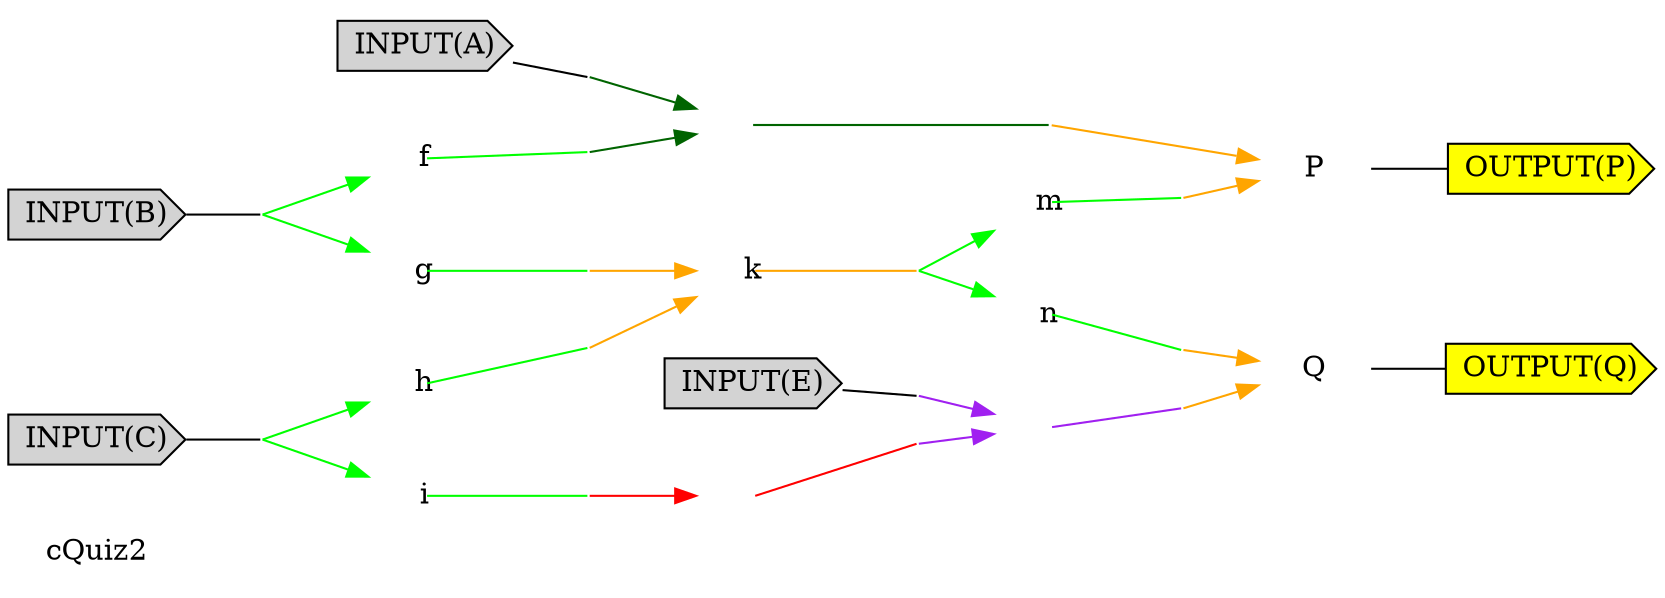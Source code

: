 digraph a
{
	//4 Inputs
	//2 Outputs
	//12 Gates
	overlap = false;
	rankdir = LR;
	splines = false;
	"cQuiz2" [color = invis]
	A [label = "INPUT(A)" shape = cds style = filled]
	OA [label = "", fixedsize="false", width=0, height=0, shape=none]
	A -> OA [arrowhead=none]
	B [label = "INPUT(B)" shape = cds style = filled]
	OB [label = "", fixedsize="false", width=0, height=0, shape=none]
	B -> OB [arrowhead=none]
	C [label = "INPUT(C)" shape = cds style = filled]
	OC [label = "", fixedsize="false", width=0, height=0, shape=none]
	C -> OC [arrowhead=none]
	E [label = "INPUT(E)" shape = cds style = filled]
	OE [label = "", fixedsize="false", width=0, height=0, shape=none]
	E -> OE [arrowhead=none]
	OP [label = "OUTPUT(P)" shape = cds style = filled fillcolor = yellow]
	OQ [label = "OUTPUT(Q)" shape = cds style = filled fillcolor = yellow]
	f [label = "f" shape = none fillcolor = green fontcolor = black image="BUF.png"];
	f -> Of [arrowhead=none color = green tailclip=false]
	Of [label = "", fixedsize="false", width=0, height=0, shape=none]
	OB -> f [color = green];
	g [label = "g" shape = none fillcolor = green fontcolor = black image="BUF.png"];
	g -> Og [arrowhead=none color = green tailclip=false]
	Og [label = "", fixedsize="false", width=0, height=0, shape=none]
	OB -> g [color = green];
	h [label = "h" shape = none fillcolor = green fontcolor = black image="BUF.png"];
	h -> Oh [arrowhead=none color = green tailclip=false]
	Oh [label = "", fixedsize="false", width=0, height=0, shape=none]
	OC -> h [color = green];
	i [label = "i" shape = none fillcolor = green fontcolor = black image="BUF.png"];
	i -> Oi [arrowhead=none color = green tailclip=false]
	Oi [label = "", fixedsize="false", width=0, height=0, shape=none]
	OC -> i [color = green];
	j [label = "j" shape = none fillcolor = darkgreen fontcolor = white image="NOR.png"];
	j -> Oj [arrowhead=none color = darkgreen tailclip=false]
	Oj [label = "", fixedsize="false", width=0, height=0, shape=none]
	OA -> j [color = darkgreen];
	Of -> j [color = darkgreen];
	k [label = "k" shape = none fillcolor = orange fontcolor = black image="AND.png"];
	k -> Ok [arrowhead=none color = orange tailclip=false]
	Ok [label = "", fixedsize="false", width=0, height=0, shape=none]
	Og -> k [color = orange];
	Oh -> k [color = orange];
	l [label = "l" shape = none fillcolor = red fontcolor = white image="NOT.png"];
	l -> Ol [arrowhead=none color = red tailclip=false]
	Ol [label = "", fixedsize="false", width=0, height=0, shape=none]
	Oi -> l [color = red];
	m [label = "m" shape = none fillcolor = green fontcolor = black image="BUF.png"];
	m -> Om [arrowhead=none color = green tailclip=false]
	Om [label = "", fixedsize="false", width=0, height=0, shape=none]
	Ok -> m [color = green];
	n [label = "n" shape = none fillcolor = green fontcolor = black image="BUF.png"];
	n -> On [arrowhead=none color = green tailclip=false]
	On [label = "", fixedsize="false", width=0, height=0, shape=none]
	Ok -> n [color = green];
	o [label = "o" shape = none fillcolor = purple fontcolor = white image="OR.png"];
	o -> Oo [arrowhead=none color = purple tailclip=false]
	Oo [label = "", fixedsize="false", width=0, height=0, shape=none]
	Ol -> o [color = purple];
	OE -> o [color = purple];
	P [label = "P" shape = none fillcolor = orange fontcolor = black image="AND.png"];
	Oj -> P [color = orange];
	Om -> P [color = orange];
	Q [label = "Q" shape = none fillcolor = orange fontcolor = black image="AND.png"];
	On -> Q [color = orange];
	Oo -> Q [color = orange];
	P -> OP [arrowhead=none color = black]
	Q -> OQ [arrowhead=none color = black]
}
